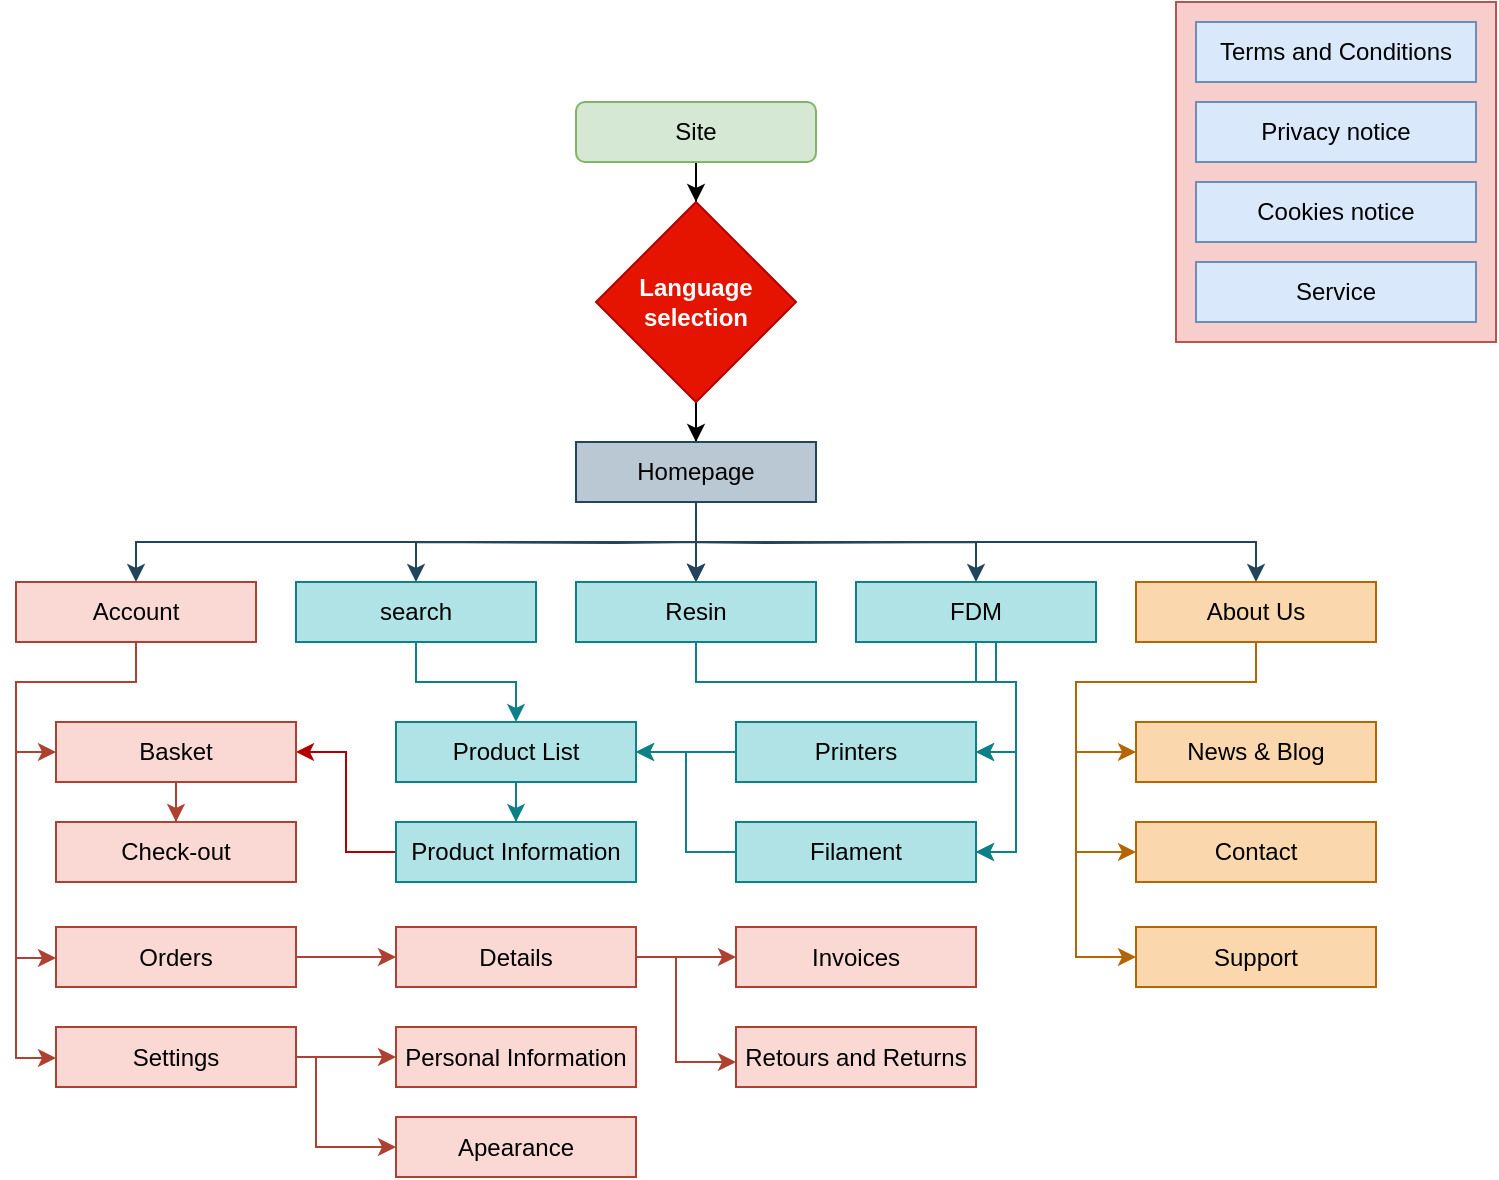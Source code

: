 <mxfile version="16.2.4" type="device"><diagram id="C5RBs43oDa-KdzZeNtuy" name="Page-1"><mxGraphModel dx="1185" dy="628" grid="1" gridSize="10" guides="1" tooltips="1" connect="1" arrows="1" fold="1" page="1" pageScale="1" pageWidth="827" pageHeight="1169" math="0" shadow="0"><root><mxCell id="WIyWlLk6GJQsqaUBKTNV-0"/><mxCell id="WIyWlLk6GJQsqaUBKTNV-1" parent="WIyWlLk6GJQsqaUBKTNV-0"/><mxCell id="gQz9Yqs8tOun3POsfM86-90" value="" style="rounded=0;whiteSpace=wrap;html=1;fillColor=#f8cecc;strokeColor=#b85450;" vertex="1" parent="WIyWlLk6GJQsqaUBKTNV-1"><mxGeometry x="650" y="20" width="160" height="170" as="geometry"/></mxCell><mxCell id="gQz9Yqs8tOun3POsfM86-1" style="edgeStyle=orthogonalEdgeStyle;rounded=0;orthogonalLoop=1;jettySize=auto;html=1;exitX=0.5;exitY=1;exitDx=0;exitDy=0;" edge="1" parent="WIyWlLk6GJQsqaUBKTNV-1" source="gQz9Yqs8tOun3POsfM86-0" target="gQz9Yqs8tOun3POsfM86-2"><mxGeometry relative="1" as="geometry"><mxPoint x="410" y="190" as="targetPoint"/></mxGeometry></mxCell><mxCell id="gQz9Yqs8tOun3POsfM86-0" value="Site" style="rounded=1;whiteSpace=wrap;html=1;fillColor=#d5e8d4;strokeColor=#82b366;" vertex="1" parent="WIyWlLk6GJQsqaUBKTNV-1"><mxGeometry x="350" y="70" width="120" height="30" as="geometry"/></mxCell><mxCell id="gQz9Yqs8tOun3POsfM86-6" value="" style="edgeStyle=orthogonalEdgeStyle;rounded=0;orthogonalLoop=1;jettySize=auto;html=1;" edge="1" parent="WIyWlLk6GJQsqaUBKTNV-1" source="gQz9Yqs8tOun3POsfM86-2" target="gQz9Yqs8tOun3POsfM86-5"><mxGeometry relative="1" as="geometry"/></mxCell><mxCell id="gQz9Yqs8tOun3POsfM86-2" value="Language&lt;br&gt;selection" style="rhombus;whiteSpace=wrap;html=1;fillColor=#e51400;strokeColor=#B20000;fontColor=#FFFFFF;fontStyle=1" vertex="1" parent="WIyWlLk6GJQsqaUBKTNV-1"><mxGeometry x="360" y="120" width="100" height="100" as="geometry"/></mxCell><mxCell id="gQz9Yqs8tOun3POsfM86-8" value="" style="edgeStyle=orthogonalEdgeStyle;rounded=0;orthogonalLoop=1;jettySize=auto;html=1;fillColor=#bac8d3;strokeColor=#23445d;" edge="1" parent="WIyWlLk6GJQsqaUBKTNV-1" source="gQz9Yqs8tOun3POsfM86-5" target="gQz9Yqs8tOun3POsfM86-7"><mxGeometry relative="1" as="geometry"/></mxCell><mxCell id="gQz9Yqs8tOun3POsfM86-9" value="" style="edgeStyle=orthogonalEdgeStyle;rounded=0;orthogonalLoop=1;jettySize=auto;html=1;fillColor=#bac8d3;strokeColor=#23445d;" edge="1" parent="WIyWlLk6GJQsqaUBKTNV-1" source="gQz9Yqs8tOun3POsfM86-5" target="gQz9Yqs8tOun3POsfM86-7"><mxGeometry relative="1" as="geometry"/></mxCell><mxCell id="gQz9Yqs8tOun3POsfM86-13" style="edgeStyle=orthogonalEdgeStyle;rounded=0;orthogonalLoop=1;jettySize=auto;html=1;entryX=0.5;entryY=0;entryDx=0;entryDy=0;fillColor=#bac8d3;strokeColor=#23445d;" edge="1" parent="WIyWlLk6GJQsqaUBKTNV-1" target="gQz9Yqs8tOun3POsfM86-12"><mxGeometry relative="1" as="geometry"><mxPoint x="410" y="290" as="sourcePoint"/></mxGeometry></mxCell><mxCell id="gQz9Yqs8tOun3POsfM86-14" value="" style="edgeStyle=orthogonalEdgeStyle;rounded=0;orthogonalLoop=1;jettySize=auto;html=1;fillColor=#bac8d3;strokeColor=#23445d;" edge="1" parent="WIyWlLk6GJQsqaUBKTNV-1" source="gQz9Yqs8tOun3POsfM86-5" target="gQz9Yqs8tOun3POsfM86-7"><mxGeometry relative="1" as="geometry"/></mxCell><mxCell id="gQz9Yqs8tOun3POsfM86-15" style="edgeStyle=orthogonalEdgeStyle;rounded=0;orthogonalLoop=1;jettySize=auto;html=1;fillColor=#bac8d3;strokeColor=#23445d;" edge="1" parent="WIyWlLk6GJQsqaUBKTNV-1" target="gQz9Yqs8tOun3POsfM86-11"><mxGeometry relative="1" as="geometry"><mxPoint x="400" y="290" as="sourcePoint"/></mxGeometry></mxCell><mxCell id="gQz9Yqs8tOun3POsfM86-35" style="edgeStyle=orthogonalEdgeStyle;rounded=0;orthogonalLoop=1;jettySize=auto;html=1;fillColor=#bac8d3;strokeColor=#23445d;" edge="1" parent="WIyWlLk6GJQsqaUBKTNV-1" target="gQz9Yqs8tOun3POsfM86-33"><mxGeometry relative="1" as="geometry"><mxPoint x="410" y="280" as="sourcePoint"/><Array as="points"><mxPoint x="410" y="290"/><mxPoint x="130" y="290"/></Array></mxGeometry></mxCell><mxCell id="gQz9Yqs8tOun3POsfM86-43" value="" style="edgeStyle=orthogonalEdgeStyle;rounded=0;orthogonalLoop=1;jettySize=auto;html=1;fillColor=#bac8d3;strokeColor=#23445d;entryX=0.5;entryY=0;entryDx=0;entryDy=0;" edge="1" parent="WIyWlLk6GJQsqaUBKTNV-1" source="gQz9Yqs8tOun3POsfM86-5" target="gQz9Yqs8tOun3POsfM86-42"><mxGeometry relative="1" as="geometry"><Array as="points"><mxPoint x="410" y="290"/><mxPoint x="690" y="290"/></Array></mxGeometry></mxCell><mxCell id="gQz9Yqs8tOun3POsfM86-5" value="Homepage" style="whiteSpace=wrap;html=1;fillColor=#bac8d3;strokeColor=#23445d;" vertex="1" parent="WIyWlLk6GJQsqaUBKTNV-1"><mxGeometry x="350" y="240" width="120" height="30" as="geometry"/></mxCell><mxCell id="gQz9Yqs8tOun3POsfM86-61" style="edgeStyle=orthogonalEdgeStyle;rounded=0;orthogonalLoop=1;jettySize=auto;html=1;entryX=1;entryY=0.5;entryDx=0;entryDy=0;fillColor=#b0e3e6;strokeColor=#0e8088;" edge="1" parent="WIyWlLk6GJQsqaUBKTNV-1" source="gQz9Yqs8tOun3POsfM86-7" target="gQz9Yqs8tOun3POsfM86-22"><mxGeometry relative="1" as="geometry"/></mxCell><mxCell id="gQz9Yqs8tOun3POsfM86-62" style="edgeStyle=orthogonalEdgeStyle;rounded=0;orthogonalLoop=1;jettySize=auto;html=1;entryX=1;entryY=0.5;entryDx=0;entryDy=0;fillColor=#b0e3e6;strokeColor=#0e8088;" edge="1" parent="WIyWlLk6GJQsqaUBKTNV-1" source="gQz9Yqs8tOun3POsfM86-7" target="gQz9Yqs8tOun3POsfM86-24"><mxGeometry relative="1" as="geometry"><Array as="points"><mxPoint x="410" y="360"/><mxPoint x="570" y="360"/><mxPoint x="570" y="445"/></Array></mxGeometry></mxCell><mxCell id="gQz9Yqs8tOun3POsfM86-7" value="Resin" style="whiteSpace=wrap;html=1;fillColor=#b0e3e6;strokeColor=#0e8088;" vertex="1" parent="WIyWlLk6GJQsqaUBKTNV-1"><mxGeometry x="350" y="310" width="120" height="30" as="geometry"/></mxCell><mxCell id="gQz9Yqs8tOun3POsfM86-59" style="edgeStyle=orthogonalEdgeStyle;rounded=0;orthogonalLoop=1;jettySize=auto;html=1;entryX=1;entryY=0.5;entryDx=0;entryDy=0;fillColor=#b0e3e6;strokeColor=#0e8088;" edge="1" parent="WIyWlLk6GJQsqaUBKTNV-1" source="gQz9Yqs8tOun3POsfM86-11" target="gQz9Yqs8tOun3POsfM86-22"><mxGeometry relative="1" as="geometry"/></mxCell><mxCell id="gQz9Yqs8tOun3POsfM86-60" style="edgeStyle=orthogonalEdgeStyle;rounded=0;orthogonalLoop=1;jettySize=auto;html=1;entryX=1;entryY=0.5;entryDx=0;entryDy=0;fillColor=#b0e3e6;strokeColor=#0e8088;" edge="1" parent="WIyWlLk6GJQsqaUBKTNV-1" source="gQz9Yqs8tOun3POsfM86-11" target="gQz9Yqs8tOun3POsfM86-24"><mxGeometry relative="1" as="geometry"><Array as="points"><mxPoint x="560" y="360"/><mxPoint x="570" y="360"/><mxPoint x="570" y="445"/></Array></mxGeometry></mxCell><mxCell id="gQz9Yqs8tOun3POsfM86-11" value="FDM" style="whiteSpace=wrap;html=1;fillColor=#b0e3e6;strokeColor=#0e8088;" vertex="1" parent="WIyWlLk6GJQsqaUBKTNV-1"><mxGeometry x="490" y="310" width="120" height="30" as="geometry"/></mxCell><mxCell id="gQz9Yqs8tOun3POsfM86-63" style="edgeStyle=orthogonalEdgeStyle;rounded=0;orthogonalLoop=1;jettySize=auto;html=1;entryX=0.5;entryY=0;entryDx=0;entryDy=0;fillColor=#b0e3e6;strokeColor=#0e8088;" edge="1" parent="WIyWlLk6GJQsqaUBKTNV-1" source="gQz9Yqs8tOun3POsfM86-12" target="gQz9Yqs8tOun3POsfM86-16"><mxGeometry relative="1" as="geometry"/></mxCell><mxCell id="gQz9Yqs8tOun3POsfM86-12" value="search" style="whiteSpace=wrap;html=1;fillColor=#b0e3e6;strokeColor=#0e8088;" vertex="1" parent="WIyWlLk6GJQsqaUBKTNV-1"><mxGeometry x="210" y="310" width="120" height="30" as="geometry"/></mxCell><mxCell id="gQz9Yqs8tOun3POsfM86-38" value="" style="edgeStyle=orthogonalEdgeStyle;rounded=0;orthogonalLoop=1;jettySize=auto;html=1;fillColor=#b0e3e6;strokeColor=#0e8088;" edge="1" parent="WIyWlLk6GJQsqaUBKTNV-1" source="gQz9Yqs8tOun3POsfM86-16" target="gQz9Yqs8tOun3POsfM86-37"><mxGeometry relative="1" as="geometry"/></mxCell><mxCell id="gQz9Yqs8tOun3POsfM86-16" value="Product List" style="whiteSpace=wrap;html=1;fillColor=#b0e3e6;strokeColor=#0e8088;" vertex="1" parent="WIyWlLk6GJQsqaUBKTNV-1"><mxGeometry x="260" y="380" width="120" height="30" as="geometry"/></mxCell><mxCell id="gQz9Yqs8tOun3POsfM86-64" style="edgeStyle=orthogonalEdgeStyle;rounded=0;orthogonalLoop=1;jettySize=auto;html=1;fillColor=#b0e3e6;strokeColor=#0e8088;" edge="1" parent="WIyWlLk6GJQsqaUBKTNV-1" source="gQz9Yqs8tOun3POsfM86-22" target="gQz9Yqs8tOun3POsfM86-16"><mxGeometry relative="1" as="geometry"/></mxCell><mxCell id="gQz9Yqs8tOun3POsfM86-22" value="Printers" style="whiteSpace=wrap;html=1;fillColor=#b0e3e6;strokeColor=#0e8088;" vertex="1" parent="WIyWlLk6GJQsqaUBKTNV-1"><mxGeometry x="430" y="380" width="120" height="30" as="geometry"/></mxCell><mxCell id="gQz9Yqs8tOun3POsfM86-66" style="edgeStyle=orthogonalEdgeStyle;rounded=0;orthogonalLoop=1;jettySize=auto;html=1;entryX=1;entryY=0.5;entryDx=0;entryDy=0;fillColor=#b0e3e6;strokeColor=#0e8088;" edge="1" parent="WIyWlLk6GJQsqaUBKTNV-1" source="gQz9Yqs8tOun3POsfM86-24" target="gQz9Yqs8tOun3POsfM86-16"><mxGeometry relative="1" as="geometry"/></mxCell><mxCell id="gQz9Yqs8tOun3POsfM86-24" value="Filament&lt;br&gt;" style="whiteSpace=wrap;html=1;fillColor=#b0e3e6;strokeColor=#0e8088;" vertex="1" parent="WIyWlLk6GJQsqaUBKTNV-1"><mxGeometry x="430" y="430" width="120" height="30" as="geometry"/></mxCell><mxCell id="gQz9Yqs8tOun3POsfM86-26" style="edgeStyle=orthogonalEdgeStyle;rounded=0;orthogonalLoop=1;jettySize=auto;html=1;exitX=0.5;exitY=1;exitDx=0;exitDy=0;fillColor=#b0e3e6;strokeColor=#0e8088;" edge="1" parent="WIyWlLk6GJQsqaUBKTNV-1" source="gQz9Yqs8tOun3POsfM86-24" target="gQz9Yqs8tOun3POsfM86-24"><mxGeometry relative="1" as="geometry"/></mxCell><mxCell id="gQz9Yqs8tOun3POsfM86-77" style="edgeStyle=orthogonalEdgeStyle;rounded=0;orthogonalLoop=1;jettySize=auto;html=1;entryX=0;entryY=0.5;entryDx=0;entryDy=0;fillColor=#fad9d5;strokeColor=#ae4132;" edge="1" parent="WIyWlLk6GJQsqaUBKTNV-1" source="gQz9Yqs8tOun3POsfM86-33" target="gQz9Yqs8tOun3POsfM86-54"><mxGeometry relative="1" as="geometry"/></mxCell><mxCell id="gQz9Yqs8tOun3POsfM86-78" style="edgeStyle=orthogonalEdgeStyle;rounded=0;orthogonalLoop=1;jettySize=auto;html=1;entryX=0;entryY=0.5;entryDx=0;entryDy=0;fillColor=#fad9d5;strokeColor=#ae4132;" edge="1" parent="WIyWlLk6GJQsqaUBKTNV-1" source="gQz9Yqs8tOun3POsfM86-33" target="gQz9Yqs8tOun3POsfM86-75"><mxGeometry relative="1" as="geometry"><Array as="points"><mxPoint x="130" y="360"/><mxPoint x="70" y="360"/><mxPoint x="70" y="498"/><mxPoint x="90" y="498"/></Array></mxGeometry></mxCell><mxCell id="gQz9Yqs8tOun3POsfM86-93" style="edgeStyle=orthogonalEdgeStyle;rounded=0;orthogonalLoop=1;jettySize=auto;html=1;entryX=0;entryY=0.5;entryDx=0;entryDy=0;fillColor=#fad9d5;strokeColor=#ae4132;" edge="1" parent="WIyWlLk6GJQsqaUBKTNV-1" source="gQz9Yqs8tOun3POsfM86-33" target="gQz9Yqs8tOun3POsfM86-92"><mxGeometry relative="1" as="geometry"><Array as="points"><mxPoint x="130" y="360"/><mxPoint x="70" y="360"/><mxPoint x="70" y="548"/><mxPoint x="90" y="548"/></Array></mxGeometry></mxCell><mxCell id="gQz9Yqs8tOun3POsfM86-33" value="Account" style="whiteSpace=wrap;html=1;fillColor=#fad9d5;strokeColor=#ae4132;" vertex="1" parent="WIyWlLk6GJQsqaUBKTNV-1"><mxGeometry x="70" y="310" width="120" height="30" as="geometry"/></mxCell><mxCell id="gQz9Yqs8tOun3POsfM86-105" style="edgeStyle=orthogonalEdgeStyle;rounded=0;orthogonalLoop=1;jettySize=auto;html=1;entryX=1;entryY=0.5;entryDx=0;entryDy=0;fontColor=#FFFFFF;fillColor=#e51400;strokeColor=#B20000;" edge="1" parent="WIyWlLk6GJQsqaUBKTNV-1" source="gQz9Yqs8tOun3POsfM86-37" target="gQz9Yqs8tOun3POsfM86-54"><mxGeometry relative="1" as="geometry"/></mxCell><mxCell id="gQz9Yqs8tOun3POsfM86-37" value="Product Information" style="whiteSpace=wrap;html=1;fillColor=#b0e3e6;strokeColor=#0e8088;" vertex="1" parent="WIyWlLk6GJQsqaUBKTNV-1"><mxGeometry x="260" y="430" width="120" height="30" as="geometry"/></mxCell><mxCell id="gQz9Yqs8tOun3POsfM86-87" style="edgeStyle=orthogonalEdgeStyle;rounded=0;orthogonalLoop=1;jettySize=auto;html=1;entryX=0;entryY=0.5;entryDx=0;entryDy=0;fillColor=#fad7ac;strokeColor=#b46504;" edge="1" parent="WIyWlLk6GJQsqaUBKTNV-1" source="gQz9Yqs8tOun3POsfM86-42" target="gQz9Yqs8tOun3POsfM86-45"><mxGeometry relative="1" as="geometry"><Array as="points"><mxPoint x="690" y="360"/><mxPoint x="600" y="360"/><mxPoint x="600" y="445"/></Array></mxGeometry></mxCell><mxCell id="gQz9Yqs8tOun3POsfM86-88" style="edgeStyle=orthogonalEdgeStyle;rounded=0;orthogonalLoop=1;jettySize=auto;html=1;entryX=0;entryY=0.5;entryDx=0;entryDy=0;fillColor=#fad7ac;strokeColor=#b46504;" edge="1" parent="WIyWlLk6GJQsqaUBKTNV-1" source="gQz9Yqs8tOun3POsfM86-42" target="gQz9Yqs8tOun3POsfM86-70"><mxGeometry relative="1" as="geometry"><Array as="points"><mxPoint x="690" y="360"/><mxPoint x="600" y="360"/><mxPoint x="600" y="395"/></Array></mxGeometry></mxCell><mxCell id="gQz9Yqs8tOun3POsfM86-106" style="edgeStyle=orthogonalEdgeStyle;rounded=0;orthogonalLoop=1;jettySize=auto;html=1;entryX=0;entryY=0.5;entryDx=0;entryDy=0;fontColor=#FFFFFF;fillColor=#fad7ac;strokeColor=#b46504;" edge="1" parent="WIyWlLk6GJQsqaUBKTNV-1" source="gQz9Yqs8tOun3POsfM86-42" target="gQz9Yqs8tOun3POsfM86-71"><mxGeometry relative="1" as="geometry"><Array as="points"><mxPoint x="690" y="360"/><mxPoint x="600" y="360"/><mxPoint x="600" y="498"/></Array></mxGeometry></mxCell><mxCell id="gQz9Yqs8tOun3POsfM86-42" value="About Us" style="whiteSpace=wrap;html=1;fillColor=#fad7ac;strokeColor=#b46504;" vertex="1" parent="WIyWlLk6GJQsqaUBKTNV-1"><mxGeometry x="630" y="310" width="120" height="30" as="geometry"/></mxCell><mxCell id="gQz9Yqs8tOun3POsfM86-45" value="Contact" style="whiteSpace=wrap;html=1;fillColor=#fad7ac;strokeColor=#b46504;" vertex="1" parent="WIyWlLk6GJQsqaUBKTNV-1"><mxGeometry x="630" y="430" width="120" height="30" as="geometry"/></mxCell><mxCell id="gQz9Yqs8tOun3POsfM86-74" value="" style="edgeStyle=orthogonalEdgeStyle;rounded=0;orthogonalLoop=1;jettySize=auto;html=1;fillColor=#fad9d5;strokeColor=#ae4132;" edge="1" parent="WIyWlLk6GJQsqaUBKTNV-1" source="gQz9Yqs8tOun3POsfM86-54" target="gQz9Yqs8tOun3POsfM86-73"><mxGeometry relative="1" as="geometry"/></mxCell><mxCell id="gQz9Yqs8tOun3POsfM86-54" value="Basket" style="whiteSpace=wrap;html=1;fillColor=#fad9d5;strokeColor=#ae4132;" vertex="1" parent="WIyWlLk6GJQsqaUBKTNV-1"><mxGeometry x="90" y="380" width="120" height="30" as="geometry"/></mxCell><mxCell id="gQz9Yqs8tOun3POsfM86-70" value="News &amp;amp; Blog" style="whiteSpace=wrap;html=1;fillColor=#fad7ac;strokeColor=#b46504;" vertex="1" parent="WIyWlLk6GJQsqaUBKTNV-1"><mxGeometry x="630" y="380" width="120" height="30" as="geometry"/></mxCell><mxCell id="gQz9Yqs8tOun3POsfM86-71" value="Support" style="whiteSpace=wrap;html=1;fillColor=#fad7ac;strokeColor=#b46504;" vertex="1" parent="WIyWlLk6GJQsqaUBKTNV-1"><mxGeometry x="630" y="482.5" width="120" height="30" as="geometry"/></mxCell><mxCell id="gQz9Yqs8tOun3POsfM86-73" value="Check-out" style="whiteSpace=wrap;html=1;fillColor=#fad9d5;strokeColor=#ae4132;" vertex="1" parent="WIyWlLk6GJQsqaUBKTNV-1"><mxGeometry x="90" y="430" width="120" height="30" as="geometry"/></mxCell><mxCell id="gQz9Yqs8tOun3POsfM86-80" value="" style="edgeStyle=orthogonalEdgeStyle;rounded=0;orthogonalLoop=1;jettySize=auto;html=1;fillColor=#fad9d5;strokeColor=#ae4132;" edge="1" parent="WIyWlLk6GJQsqaUBKTNV-1" source="gQz9Yqs8tOun3POsfM86-75" target="gQz9Yqs8tOun3POsfM86-79"><mxGeometry relative="1" as="geometry"/></mxCell><mxCell id="gQz9Yqs8tOun3POsfM86-75" value="Orders" style="whiteSpace=wrap;html=1;fillColor=#fad9d5;strokeColor=#ae4132;" vertex="1" parent="WIyWlLk6GJQsqaUBKTNV-1"><mxGeometry x="90" y="482.5" width="120" height="30" as="geometry"/></mxCell><mxCell id="gQz9Yqs8tOun3POsfM86-101" style="edgeStyle=orthogonalEdgeStyle;rounded=0;orthogonalLoop=1;jettySize=auto;html=1;entryX=0;entryY=0.5;entryDx=0;entryDy=0;fillColor=#fad9d5;strokeColor=#ae4132;" edge="1" parent="WIyWlLk6GJQsqaUBKTNV-1" source="gQz9Yqs8tOun3POsfM86-79"><mxGeometry relative="1" as="geometry"><mxPoint x="430" y="497.5" as="targetPoint"/></mxGeometry></mxCell><mxCell id="gQz9Yqs8tOun3POsfM86-102" style="edgeStyle=orthogonalEdgeStyle;rounded=0;orthogonalLoop=1;jettySize=auto;html=1;fillColor=#fad9d5;strokeColor=#ae4132;" edge="1" parent="WIyWlLk6GJQsqaUBKTNV-1" source="gQz9Yqs8tOun3POsfM86-79"><mxGeometry relative="1" as="geometry"><mxPoint x="430" y="550" as="targetPoint"/><Array as="points"><mxPoint x="400" y="498"/><mxPoint x="400" y="550"/><mxPoint x="430" y="550"/></Array></mxGeometry></mxCell><mxCell id="gQz9Yqs8tOun3POsfM86-79" value="Details" style="whiteSpace=wrap;html=1;fillColor=#fad9d5;strokeColor=#ae4132;" vertex="1" parent="WIyWlLk6GJQsqaUBKTNV-1"><mxGeometry x="260" y="482.5" width="120" height="30" as="geometry"/></mxCell><mxCell id="gQz9Yqs8tOun3POsfM86-82" value="Terms and Conditions" style="whiteSpace=wrap;html=1;fillColor=#dae8fc;strokeColor=#6c8ebf;" vertex="1" parent="WIyWlLk6GJQsqaUBKTNV-1"><mxGeometry x="660" y="30" width="140" height="30" as="geometry"/></mxCell><mxCell id="gQz9Yqs8tOun3POsfM86-83" value="Privacy notice" style="whiteSpace=wrap;html=1;fillColor=#dae8fc;strokeColor=#6c8ebf;" vertex="1" parent="WIyWlLk6GJQsqaUBKTNV-1"><mxGeometry x="660" y="70" width="140" height="30" as="geometry"/></mxCell><mxCell id="gQz9Yqs8tOun3POsfM86-84" value="Cookies notice" style="whiteSpace=wrap;html=1;fillColor=#dae8fc;strokeColor=#6c8ebf;" vertex="1" parent="WIyWlLk6GJQsqaUBKTNV-1"><mxGeometry x="660" y="110" width="140" height="30" as="geometry"/></mxCell><mxCell id="gQz9Yqs8tOun3POsfM86-85" value="Service" style="whiteSpace=wrap;html=1;fillColor=#dae8fc;strokeColor=#6c8ebf;" vertex="1" parent="WIyWlLk6GJQsqaUBKTNV-1"><mxGeometry x="660" y="150" width="140" height="30" as="geometry"/></mxCell><mxCell id="gQz9Yqs8tOun3POsfM86-103" style="edgeStyle=orthogonalEdgeStyle;rounded=0;orthogonalLoop=1;jettySize=auto;html=1;entryX=0;entryY=0.5;entryDx=0;entryDy=0;fillColor=#fad9d5;strokeColor=#ae4132;" edge="1" parent="WIyWlLk6GJQsqaUBKTNV-1" source="gQz9Yqs8tOun3POsfM86-92" target="gQz9Yqs8tOun3POsfM86-95"><mxGeometry relative="1" as="geometry"/></mxCell><mxCell id="gQz9Yqs8tOun3POsfM86-104" style="edgeStyle=orthogonalEdgeStyle;rounded=0;orthogonalLoop=1;jettySize=auto;html=1;entryX=0;entryY=0.5;entryDx=0;entryDy=0;fillColor=#fad9d5;strokeColor=#ae4132;" edge="1" parent="WIyWlLk6GJQsqaUBKTNV-1" source="gQz9Yqs8tOun3POsfM86-92" target="gQz9Yqs8tOun3POsfM86-97"><mxGeometry relative="1" as="geometry"><Array as="points"><mxPoint x="220" y="547.5"/><mxPoint x="220" y="592.5"/></Array></mxGeometry></mxCell><mxCell id="gQz9Yqs8tOun3POsfM86-92" value="Settings" style="whiteSpace=wrap;html=1;fillColor=#fad9d5;strokeColor=#ae4132;" vertex="1" parent="WIyWlLk6GJQsqaUBKTNV-1"><mxGeometry x="90" y="532.5" width="120" height="30" as="geometry"/></mxCell><mxCell id="gQz9Yqs8tOun3POsfM86-95" value="Personal Information" style="whiteSpace=wrap;html=1;fillColor=#fad9d5;strokeColor=#ae4132;" vertex="1" parent="WIyWlLk6GJQsqaUBKTNV-1"><mxGeometry x="260" y="532.5" width="120" height="30" as="geometry"/></mxCell><mxCell id="gQz9Yqs8tOun3POsfM86-97" value="Apearance" style="whiteSpace=wrap;html=1;fillColor=#fad9d5;strokeColor=#ae4132;" vertex="1" parent="WIyWlLk6GJQsqaUBKTNV-1"><mxGeometry x="260" y="577.5" width="120" height="30" as="geometry"/></mxCell><mxCell id="gQz9Yqs8tOun3POsfM86-98" value="Retours and Returns" style="whiteSpace=wrap;html=1;fillColor=#fad9d5;strokeColor=#ae4132;" vertex="1" parent="WIyWlLk6GJQsqaUBKTNV-1"><mxGeometry x="430" y="532.5" width="120" height="30" as="geometry"/></mxCell><mxCell id="gQz9Yqs8tOun3POsfM86-100" value="Invoices" style="whiteSpace=wrap;html=1;fillColor=#fad9d5;strokeColor=#ae4132;" vertex="1" parent="WIyWlLk6GJQsqaUBKTNV-1"><mxGeometry x="430" y="482.5" width="120" height="30" as="geometry"/></mxCell></root></mxGraphModel></diagram></mxfile>